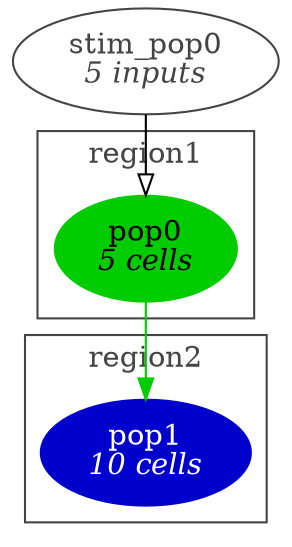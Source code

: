 digraph Example3_Network {
	subgraph cluster_region1 {
		color="#444444" fontcolor="#444444"
		label=region1
		node [color="#00cc00" fontcolor="#000000" shape=ellipse style=filled]
		pop0 [label=<pop0<br/><i>5 cells</i>>]
	}
	subgraph cluster_region2 {
		color="#444444" fontcolor="#444444"
		label=region2
		node [color="#0000cc" fontcolor="#ffffff" shape=ellipse style=filled]
		pop1 [label=<pop1<br/><i>10 cells</i>>]
	}
	node [color="#444444" fontcolor="#444444" style=""]
	stim_pop0 [label=<stim_pop0<br/><i>5 inputs</i>>]
	stim_pop0 -> pop0 [arrowhead=empty]
	edge [arrowhead=normal arrowsize=1 color="#00cc00" fontcolor="#00cc00" penwidth=1 style=solid]
	pop0 -> pop1
}
